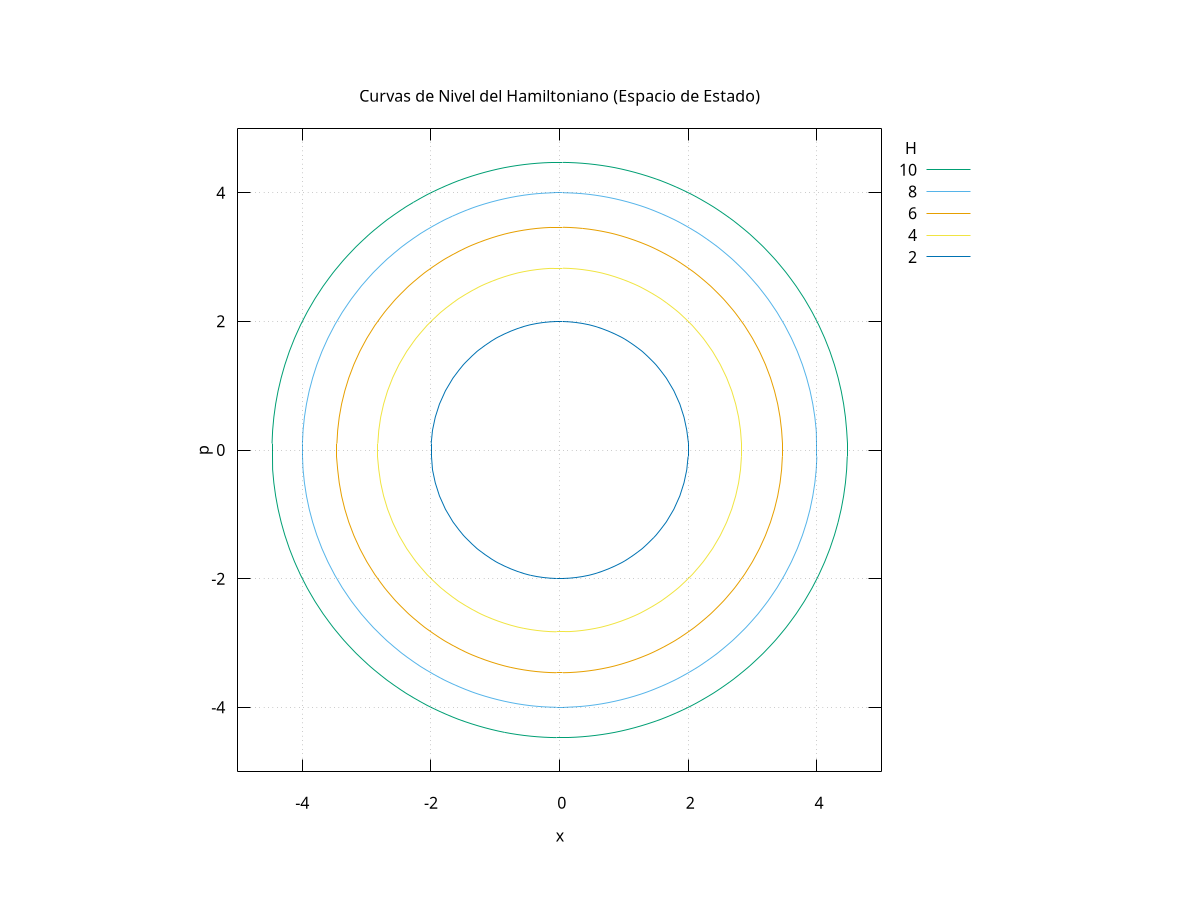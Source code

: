 #    2021-04-07
#    problema3e.gp
#    Diego Sarceño (dsarceno68@gmail.com)

#    Programa superficies de nivel, sistema tierra luna

#    Codificación del texto: UTF8
#    Compiladores probados: GNUPLOT (Ubuntu 20.04 Linux) 5.2
#    Instrucciones de compilación: no requere nada mas
#    gnuplot problema3e.gp

#    Copyright (C) 2021
#    D. R. Sarceño Ramírez
#    dsarceno68@gmail.com
#
#    This program is free software: you can redistribute it and/or
#    modify it under the terms of the GNU General Public License as
#    published by the Free Software Foundation, either version 3 of
#    the License, or (at your option) any later version.
#
#    This program is distributed in the hope that it will be useful,
#    but WITHOUT ANY WARRANTY; without even the implied warranty of
#    MERCHANTABILITY or FITNESS FOR A PARTICULAR PURPOSE.  See the GNU
#    General Public License for more details.
#
#    You should have received a copy of the GNU General Public License
#    along with this program.  If not, see
#    <http://www.gnu.org/licenses/>.

# PROGRAM
# terminal
set terminal pdf
set output 'problema3e.pdf'

# divisiones en la superficies para una mejor visión
set isosamples 50

# labels
set title 'Curvas de Nivel del Hamiltoniano (Espacio de Estado)'
set xlabel 'x'
set ylabel 'p'

# superficies de nivel
set size ratio -1
set grid
set view map
set key outside
#set nokey
unset surface
set contour base
set cntrparam levels incremental -10,2,10



## plot
# ranges
set xrange [-5:5]
set yrange [-5:5]

# constantes
g = 9.8

splot 0.5*y**2 + 0.5*x**2 t 'H'


# END PROGRAM

